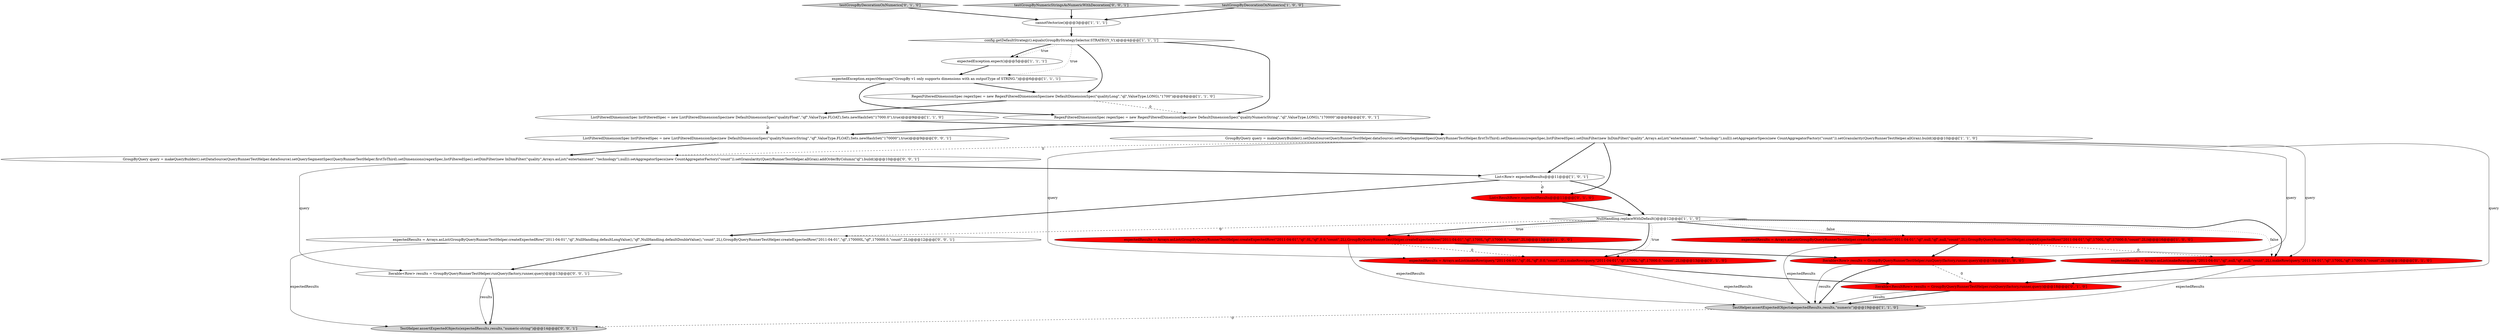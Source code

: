 digraph {
4 [style = filled, label = "config.getDefaultStrategy().equals(GroupByStrategySelector.STRATEGY_V1)@@@4@@@['1', '1', '1']", fillcolor = white, shape = diamond image = "AAA0AAABBB1BBB"];
19 [style = filled, label = "TestHelper.assertExpectedObjects(expectedResults,results,\"numeric-string\")@@@14@@@['0', '0', '1']", fillcolor = lightgray, shape = ellipse image = "AAA0AAABBB3BBB"];
16 [style = filled, label = "expectedResults = Arrays.asList(makeRow(query,\"2011-04-01\",\"ql\",0L,\"qf\",0.0,\"count\",2L),makeRow(query,\"2011-04-01\",\"ql\",1700L,\"qf\",17000.0,\"count\",2L))@@@13@@@['0', '1', '0']", fillcolor = red, shape = ellipse image = "AAA1AAABBB2BBB"];
14 [style = filled, label = "testGroupByDecorationOnNumerics['0', '1', '0']", fillcolor = lightgray, shape = diamond image = "AAA0AAABBB2BBB"];
6 [style = filled, label = "expectedException.expectMessage(\"GroupBy v1 only supports dimensions with an outputType of STRING.\")@@@6@@@['1', '1', '1']", fillcolor = white, shape = ellipse image = "AAA0AAABBB1BBB"];
7 [style = filled, label = "cannotVectorize()@@@3@@@['1', '1', '1']", fillcolor = white, shape = ellipse image = "AAA0AAABBB1BBB"];
20 [style = filled, label = "RegexFilteredDimensionSpec regexSpec = new RegexFilteredDimensionSpec(new DefaultDimensionSpec(\"qualityNumericString\",\"ql\",ValueType.LONG),\"170000\")@@@8@@@['0', '0', '1']", fillcolor = white, shape = ellipse image = "AAA0AAABBB3BBB"];
25 [style = filled, label = "expectedResults = Arrays.asList(GroupByQueryRunnerTestHelper.createExpectedRow(\"2011-04-01\",\"ql\",NullHandling.defaultLongValue(),\"qf\",NullHandling.defaultDoubleValue(),\"count\",2L),GroupByQueryRunnerTestHelper.createExpectedRow(\"2011-04-01\",\"ql\",170000L,\"qf\",170000.0,\"count\",2L))@@@12@@@['0', '0', '1']", fillcolor = white, shape = ellipse image = "AAA0AAABBB3BBB"];
12 [style = filled, label = "TestHelper.assertExpectedObjects(expectedResults,results,\"numeric\")@@@19@@@['1', '1', '0']", fillcolor = lightgray, shape = ellipse image = "AAA0AAABBB1BBB"];
15 [style = filled, label = "List<ResultRow> expectedResults@@@11@@@['0', '1', '0']", fillcolor = red, shape = ellipse image = "AAA1AAABBB2BBB"];
23 [style = filled, label = "ListFilteredDimensionSpec listFilteredSpec = new ListFilteredDimensionSpec(new DefaultDimensionSpec(\"qualityNumericString\",\"qf\",ValueType.FLOAT),Sets.newHashSet(\"170000\"),true)@@@9@@@['0', '0', '1']", fillcolor = white, shape = ellipse image = "AAA0AAABBB3BBB"];
22 [style = filled, label = "testGroupByNumericStringsAsNumericWithDecoration['0', '0', '1']", fillcolor = lightgray, shape = diamond image = "AAA0AAABBB3BBB"];
1 [style = filled, label = "expectedException.expect()@@@5@@@['1', '1', '1']", fillcolor = white, shape = ellipse image = "AAA0AAABBB1BBB"];
17 [style = filled, label = "expectedResults = Arrays.asList(makeRow(query,\"2011-04-01\",\"ql\",null,\"qf\",null,\"count\",2L),makeRow(query,\"2011-04-01\",\"ql\",1700L,\"qf\",17000.0,\"count\",2L))@@@16@@@['0', '1', '0']", fillcolor = red, shape = ellipse image = "AAA1AAABBB2BBB"];
13 [style = filled, label = "expectedResults = Arrays.asList(GroupByQueryRunnerTestHelper.createExpectedRow(\"2011-04-01\",\"ql\",null,\"qf\",null,\"count\",2L),GroupByQueryRunnerTestHelper.createExpectedRow(\"2011-04-01\",\"ql\",1700L,\"qf\",17000.0,\"count\",2L))@@@16@@@['1', '0', '0']", fillcolor = red, shape = ellipse image = "AAA1AAABBB1BBB"];
3 [style = filled, label = "GroupByQuery query = makeQueryBuilder().setDataSource(QueryRunnerTestHelper.dataSource).setQuerySegmentSpec(QueryRunnerTestHelper.firstToThird).setDimensions(regexSpec,listFilteredSpec).setDimFilter(new InDimFilter(\"quality\",Arrays.asList(\"entertainment\",\"technology\"),null)).setAggregatorSpecs(new CountAggregatorFactory(\"count\")).setGranularity(QueryRunnerTestHelper.allGran).build()@@@10@@@['1', '1', '0']", fillcolor = white, shape = ellipse image = "AAA0AAABBB1BBB"];
9 [style = filled, label = "ListFilteredDimensionSpec listFilteredSpec = new ListFilteredDimensionSpec(new DefaultDimensionSpec(\"qualityFloat\",\"qf\",ValueType.FLOAT),Sets.newHashSet(\"17000.0\"),true)@@@9@@@['1', '1', '0']", fillcolor = white, shape = ellipse image = "AAA0AAABBB1BBB"];
0 [style = filled, label = "expectedResults = Arrays.asList(GroupByQueryRunnerTestHelper.createExpectedRow(\"2011-04-01\",\"ql\",0L,\"qf\",0.0,\"count\",2L),GroupByQueryRunnerTestHelper.createExpectedRow(\"2011-04-01\",\"ql\",1700L,\"qf\",17000.0,\"count\",2L))@@@13@@@['1', '0', '0']", fillcolor = red, shape = ellipse image = "AAA1AAABBB1BBB"];
8 [style = filled, label = "Iterable<Row> results = GroupByQueryRunnerTestHelper.runQuery(factory,runner,query)@@@18@@@['1', '0', '0']", fillcolor = red, shape = ellipse image = "AAA1AAABBB1BBB"];
5 [style = filled, label = "NullHandling.replaceWithDefault()@@@12@@@['1', '1', '0']", fillcolor = white, shape = diamond image = "AAA0AAABBB1BBB"];
11 [style = filled, label = "testGroupByDecorationOnNumerics['1', '0', '0']", fillcolor = lightgray, shape = diamond image = "AAA0AAABBB1BBB"];
10 [style = filled, label = "List<Row> expectedResults@@@11@@@['1', '0', '1']", fillcolor = white, shape = ellipse image = "AAA0AAABBB1BBB"];
18 [style = filled, label = "Iterable<ResultRow> results = GroupByQueryRunnerTestHelper.runQuery(factory,runner,query)@@@18@@@['0', '1', '0']", fillcolor = red, shape = ellipse image = "AAA1AAABBB2BBB"];
2 [style = filled, label = "RegexFilteredDimensionSpec regexSpec = new RegexFilteredDimensionSpec(new DefaultDimensionSpec(\"qualityLong\",\"ql\",ValueType.LONG),\"1700\")@@@8@@@['1', '1', '0']", fillcolor = white, shape = ellipse image = "AAA0AAABBB1BBB"];
24 [style = filled, label = "GroupByQuery query = makeQueryBuilder().setDataSource(QueryRunnerTestHelper.dataSource).setQuerySegmentSpec(QueryRunnerTestHelper.firstToThird).setDimensions(regexSpec,listFilteredSpec).setDimFilter(new InDimFilter(\"quality\",Arrays.asList(\"entertainment\",\"technology\"),null)).setAggregatorSpecs(new CountAggregatorFactory(\"count\")).setGranularity(QueryRunnerTestHelper.allGran).addOrderByColumn(\"ql\").build()@@@10@@@['0', '0', '1']", fillcolor = white, shape = ellipse image = "AAA0AAABBB3BBB"];
21 [style = filled, label = "Iterable<Row> results = GroupByQueryRunnerTestHelper.runQuery(factory,runner,query)@@@13@@@['0', '0', '1']", fillcolor = white, shape = ellipse image = "AAA0AAABBB3BBB"];
24->10 [style = bold, label=""];
4->6 [style = dotted, label="true"];
3->16 [style = solid, label="query"];
10->15 [style = dashed, label="0"];
3->18 [style = solid, label="query"];
16->18 [style = bold, label=""];
24->21 [style = solid, label="query"];
2->20 [style = dashed, label="0"];
21->19 [style = bold, label=""];
4->1 [style = dotted, label="true"];
3->24 [style = dashed, label="0"];
0->16 [style = dashed, label="0"];
18->12 [style = bold, label=""];
13->17 [style = dashed, label="0"];
5->17 [style = dotted, label="false"];
3->15 [style = bold, label=""];
17->12 [style = solid, label="expectedResults"];
4->2 [style = bold, label=""];
7->4 [style = bold, label=""];
2->9 [style = bold, label=""];
5->0 [style = dotted, label="true"];
25->19 [style = solid, label="expectedResults"];
18->12 [style = solid, label="results"];
5->25 [style = dashed, label="0"];
5->17 [style = bold, label=""];
13->12 [style = solid, label="expectedResults"];
22->7 [style = bold, label=""];
9->23 [style = dashed, label="0"];
15->5 [style = bold, label=""];
14->7 [style = bold, label=""];
6->2 [style = bold, label=""];
5->16 [style = bold, label=""];
6->20 [style = bold, label=""];
3->10 [style = bold, label=""];
23->24 [style = bold, label=""];
5->13 [style = dotted, label="false"];
1->6 [style = bold, label=""];
0->12 [style = solid, label="expectedResults"];
10->5 [style = bold, label=""];
20->23 [style = bold, label=""];
8->12 [style = solid, label="results"];
5->0 [style = bold, label=""];
12->19 [style = dashed, label="0"];
10->25 [style = bold, label=""];
21->19 [style = solid, label="results"];
3->8 [style = solid, label="query"];
5->13 [style = bold, label=""];
11->7 [style = bold, label=""];
0->8 [style = bold, label=""];
4->20 [style = bold, label=""];
5->16 [style = dotted, label="true"];
3->17 [style = solid, label="query"];
16->12 [style = solid, label="expectedResults"];
9->3 [style = bold, label=""];
8->18 [style = dashed, label="0"];
4->1 [style = bold, label=""];
13->8 [style = bold, label=""];
8->12 [style = bold, label=""];
17->18 [style = bold, label=""];
25->21 [style = bold, label=""];
}
